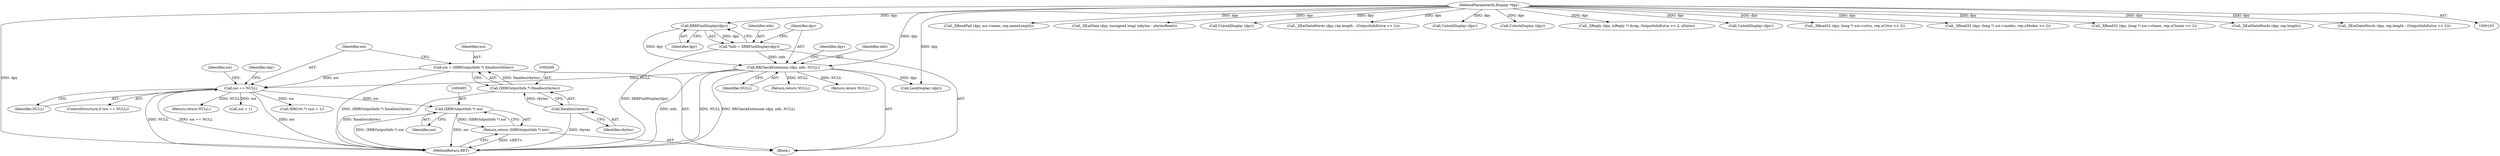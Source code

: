 digraph "0_libXrandr_a0df3e1c7728205e5c7650b2e6dce684139254a6_0@pointer" {
"1000484" [label="(Call,(XRROutputInfo *) xoi)"];
"1000273" [label="(Call,xoi == NULL)"];
"1000266" [label="(Call,xoi = (XRROutputInfo *) Xmalloc(rbytes))"];
"1000268" [label="(Call,(XRROutputInfo *) Xmalloc(rbytes))"];
"1000270" [label="(Call,Xmalloc(rbytes))"];
"1000119" [label="(Call,RRCheckExtension (dpy, info, NULL))"];
"1000111" [label="(Call,XRRFindDisplay(dpy))"];
"1000104" [label="(MethodParameterIn,Display *dpy)"];
"1000109" [label="(Call,*info = XRRFindDisplay(dpy))"];
"1000483" [label="(Return,return (XRROutputInfo *) xoi;)"];
"1000278" [label="(Identifier,dpy)"];
"1000486" [label="(Identifier,xoi)"];
"1000445" [label="(Call,_XReadPad (dpy, xoi->name, rep.nameLength))"];
"1000122" [label="(Identifier,NULL)"];
"1000267" [label="(Identifier,xoi)"];
"1000473" [label="(Call,_XEatData (dpy, (unsigned long) (nbytes - nbytesRead)))"];
"1000273" [label="(Call,xoi == NULL)"];
"1000270" [label="(Call,Xmalloc(rbytes))"];
"1000167" [label="(Call,UnlockDisplay (dpy))"];
"1000483" [label="(Return,return (XRROutputInfo *) xoi;)"];
"1000487" [label="(MethodReturn,RET)"];
"1000104" [label="(MethodParameterIn,Display *dpy)"];
"1000111" [label="(Call,XRRFindDisplay(dpy))"];
"1000109" [label="(Call,*info = XRRFindDisplay(dpy))"];
"1000277" [label="(Call,_XEatDataWords (dpy, rep.length - (OutputInfoExtra >> 2)))"];
"1000286" [label="(Call,UnlockDisplay (dpy))"];
"1000110" [label="(Identifier,info)"];
"1000120" [label="(Identifier,dpy)"];
"1000480" [label="(Call,UnlockDisplay (dpy))"];
"1000156" [label="(Call,_XReply (dpy, (xReply *) &rep, OutputInfoExtra >> 2, xFalse))"];
"1000119" [label="(Call,RRCheckExtension (dpy, info, NULL))"];
"1000271" [label="(Identifier,rbytes)"];
"1000214" [label="(Call,UnlockDisplay (dpy))"];
"1000289" [label="(Return,return NULL;)"];
"1000346" [label="(Call,xoi + 1)"];
"1000409" [label="(Call,_XRead32 (dpy, (long *) xoi->crtcs, rep.nCrtcs << 2))"];
"1000124" [label="(Identifier,dpy)"];
"1000217" [label="(Return,return NULL;)"];
"1000266" [label="(Call,xoi = (XRROutputInfo *) Xmalloc(rbytes))"];
"1000107" [label="(Block,)"];
"1000344" [label="(Call,(RRCrtc *) (xoi + 1))"];
"1000421" [label="(Call,_XRead32 (dpy, (long *) xoi->modes, rep.nModes << 2))"];
"1000293" [label="(Identifier,xoi)"];
"1000112" [label="(Identifier,dpy)"];
"1000433" [label="(Call,_XRead32 (dpy, (long *) xoi->clones, rep.nClones << 2))"];
"1000275" [label="(Identifier,NULL)"];
"1000272" [label="(ControlStructure,if (xoi == NULL))"];
"1000268" [label="(Call,(XRROutputInfo *) Xmalloc(rbytes))"];
"1000274" [label="(Identifier,xoi)"];
"1000170" [label="(Return,return NULL;)"];
"1000209" [label="(Call,_XEatDataWords (dpy, rep.length))"];
"1000484" [label="(Call,(XRROutputInfo *) xoi)"];
"1000199" [label="(Call,_XEatDataWords (dpy, rep.length - (OutputInfoExtra >> 2)))"];
"1000121" [label="(Identifier,info)"];
"1000123" [label="(Call,LockDisplay (dpy))"];
"1000484" -> "1000483"  [label="AST: "];
"1000484" -> "1000486"  [label="CFG: "];
"1000485" -> "1000484"  [label="AST: "];
"1000486" -> "1000484"  [label="AST: "];
"1000483" -> "1000484"  [label="CFG: "];
"1000484" -> "1000487"  [label="DDG: xoi"];
"1000484" -> "1000487"  [label="DDG: (XRROutputInfo *) xoi"];
"1000484" -> "1000483"  [label="DDG: (XRROutputInfo *) xoi"];
"1000273" -> "1000484"  [label="DDG: xoi"];
"1000273" -> "1000272"  [label="AST: "];
"1000273" -> "1000275"  [label="CFG: "];
"1000274" -> "1000273"  [label="AST: "];
"1000275" -> "1000273"  [label="AST: "];
"1000278" -> "1000273"  [label="CFG: "];
"1000293" -> "1000273"  [label="CFG: "];
"1000273" -> "1000487"  [label="DDG: NULL"];
"1000273" -> "1000487"  [label="DDG: xoi"];
"1000273" -> "1000487"  [label="DDG: xoi == NULL"];
"1000266" -> "1000273"  [label="DDG: xoi"];
"1000119" -> "1000273"  [label="DDG: NULL"];
"1000273" -> "1000289"  [label="DDG: NULL"];
"1000273" -> "1000344"  [label="DDG: xoi"];
"1000273" -> "1000346"  [label="DDG: xoi"];
"1000266" -> "1000107"  [label="AST: "];
"1000266" -> "1000268"  [label="CFG: "];
"1000267" -> "1000266"  [label="AST: "];
"1000268" -> "1000266"  [label="AST: "];
"1000274" -> "1000266"  [label="CFG: "];
"1000266" -> "1000487"  [label="DDG: (XRROutputInfo *) Xmalloc(rbytes)"];
"1000268" -> "1000266"  [label="DDG: Xmalloc(rbytes)"];
"1000268" -> "1000270"  [label="CFG: "];
"1000269" -> "1000268"  [label="AST: "];
"1000270" -> "1000268"  [label="AST: "];
"1000268" -> "1000487"  [label="DDG: Xmalloc(rbytes)"];
"1000270" -> "1000268"  [label="DDG: rbytes"];
"1000270" -> "1000271"  [label="CFG: "];
"1000271" -> "1000270"  [label="AST: "];
"1000270" -> "1000487"  [label="DDG: rbytes"];
"1000119" -> "1000107"  [label="AST: "];
"1000119" -> "1000122"  [label="CFG: "];
"1000120" -> "1000119"  [label="AST: "];
"1000121" -> "1000119"  [label="AST: "];
"1000122" -> "1000119"  [label="AST: "];
"1000124" -> "1000119"  [label="CFG: "];
"1000119" -> "1000487"  [label="DDG: info"];
"1000119" -> "1000487"  [label="DDG: NULL"];
"1000119" -> "1000487"  [label="DDG: RRCheckExtension (dpy, info, NULL)"];
"1000111" -> "1000119"  [label="DDG: dpy"];
"1000104" -> "1000119"  [label="DDG: dpy"];
"1000109" -> "1000119"  [label="DDG: info"];
"1000119" -> "1000123"  [label="DDG: dpy"];
"1000119" -> "1000170"  [label="DDG: NULL"];
"1000119" -> "1000217"  [label="DDG: NULL"];
"1000111" -> "1000109"  [label="AST: "];
"1000111" -> "1000112"  [label="CFG: "];
"1000112" -> "1000111"  [label="AST: "];
"1000109" -> "1000111"  [label="CFG: "];
"1000111" -> "1000109"  [label="DDG: dpy"];
"1000104" -> "1000111"  [label="DDG: dpy"];
"1000104" -> "1000103"  [label="AST: "];
"1000104" -> "1000487"  [label="DDG: dpy"];
"1000104" -> "1000123"  [label="DDG: dpy"];
"1000104" -> "1000156"  [label="DDG: dpy"];
"1000104" -> "1000167"  [label="DDG: dpy"];
"1000104" -> "1000199"  [label="DDG: dpy"];
"1000104" -> "1000209"  [label="DDG: dpy"];
"1000104" -> "1000214"  [label="DDG: dpy"];
"1000104" -> "1000277"  [label="DDG: dpy"];
"1000104" -> "1000286"  [label="DDG: dpy"];
"1000104" -> "1000409"  [label="DDG: dpy"];
"1000104" -> "1000421"  [label="DDG: dpy"];
"1000104" -> "1000433"  [label="DDG: dpy"];
"1000104" -> "1000445"  [label="DDG: dpy"];
"1000104" -> "1000473"  [label="DDG: dpy"];
"1000104" -> "1000480"  [label="DDG: dpy"];
"1000109" -> "1000107"  [label="AST: "];
"1000110" -> "1000109"  [label="AST: "];
"1000120" -> "1000109"  [label="CFG: "];
"1000109" -> "1000487"  [label="DDG: XRRFindDisplay(dpy)"];
"1000483" -> "1000107"  [label="AST: "];
"1000487" -> "1000483"  [label="CFG: "];
"1000483" -> "1000487"  [label="DDG: <RET>"];
}
